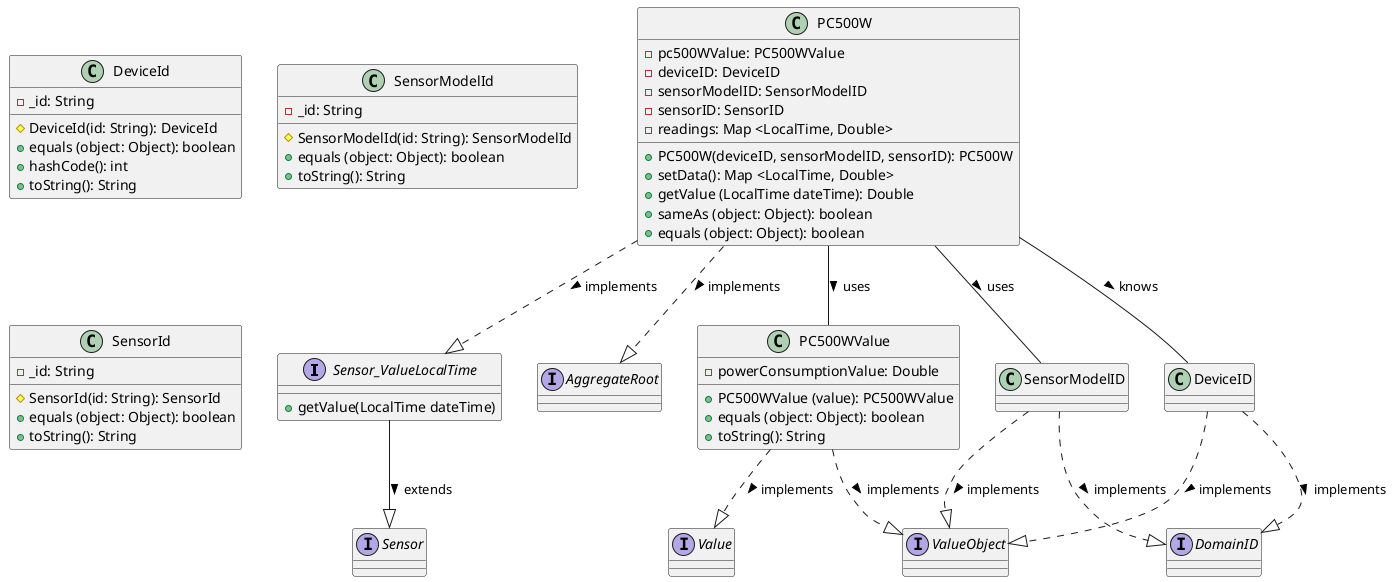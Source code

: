 @startuml
'https://plantuml.com/class-diagram

Sensor_ValueLocalTime --|> Sensor : extends >
PC500W ..|> Sensor_ValueLocalTime : implements >
PC500W ..|> AggregateRoot : implements >
PC500WValue ..|> ValueObject : implements >
PC500WValue ..|> Value : implements >
PC500W -- PC500WValue : uses >

PC500W -- SensorModelID : uses >
PC500W -- DeviceID : knows >

DeviceID ..|> ValueObject : implements >
SensorModelID ..|> DomainID : implements >
DeviceID ..|> DomainID : implements >
SensorModelID ..|> ValueObject : implements >



interface DomainID{
}

interface ValueObject{
}

interface Sensor{
}

interface Sensor_ValueLocalTime{
+ getValue(LocalTime dateTime)
}

interface AggregateRoot{
}

interface Value{
}

class PC500W{
- pc500WValue: PC500WValue
- deviceID: DeviceID
- sensorModelID: SensorModelID
- sensorID: SensorID
- readings: Map <LocalTime, Double>

+ PC500W(deviceID, sensorModelID, sensorID): PC500W
+ setData(): Map <LocalTime, Double>
+ getValue (LocalTime dateTime): Double
+ sameAs (object: Object): boolean
+ equals (object: Object): boolean
}


class PC500WValue {

- powerConsumptionValue: Double
+ PC500WValue (value): PC500WValue
+ equals (object: Object): boolean
+ toString(): String
}

class DeviceId{
- _id: String
# DeviceId(id: String): DeviceId
+ equals (object: Object): boolean
+ hashCode(): int
+ toString(): String
}

class SensorModelId{
- _id: String
# SensorModelId(id: String): SensorModelId
+ equals (object: Object): boolean
+ toString(): String
}

class SensorId{
- _id: String
# SensorId(id: String): SensorId
+ equals (object: Object): boolean
+ toString(): String
}

@enduml